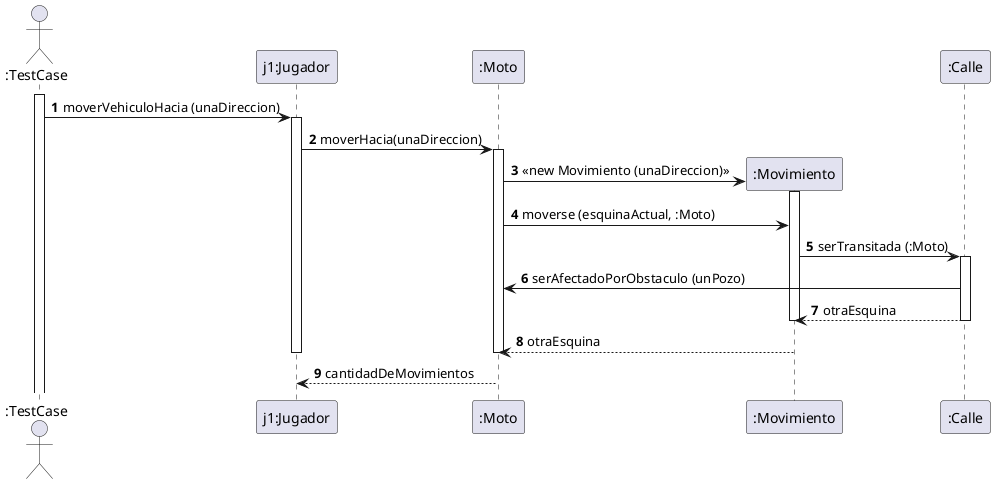@startuml
'https://plantuml.com/sequence-diagram

autonumber
actor ":TestCase"
Activate ":TestCase"
   ":TestCase" -> "j1:Jugador": moverVehiculoHacia (unaDireccion)
    Activate "j1:Jugador"
    "j1:Jugador" -> ":Moto": moverHacia(unaDireccion)
    Activate ":Moto"
    create ":Movimiento"
    ":Moto" -> ":Movimiento": <<new Movimiento (unaDireccion) >>
    Activate ":Movimiento"
    ":Moto" -> ":Movimiento": moverse (esquinaActual, :Moto)
    ":Movimiento" -> ":Calle": serTransitada (:Moto)
    Activate ":Calle"
    ":Calle" -> ":Moto": serAfectadoPorObstaculo (unPozo)
     ":Movimiento" <-- ":Calle": otraEsquina
     Deactivate ":Calle"
     Deactivate ":Movimiento"
     ":Moto" <-- ":Movimiento": otraEsquina
     Deactivate ":Moto"
     Deactivate "j1:Jugador"
     "j1:Jugador"  <-- ":Moto": cantidadDeMovimientos





@enduml